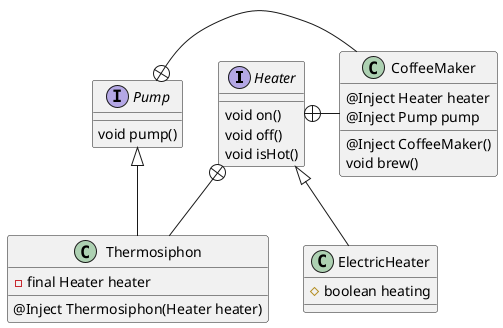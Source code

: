 @startuml

interface Heater{
    void on()
    void off()
    void isHot()
}

class ElectricHeater{
    # boolean heating
}

Heater <|-- ElectricHeater

interface Pump{
    void pump()
}

class Thermosiphon{
    - final Heater heater
    @Inject Thermosiphon(Heater heater)
}

Pump <|-- Thermosiphon
Heater +-- Thermosiphon

class CoffeeMaker{
    @Inject Heater heater
    @Inject Pump pump

    @Inject CoffeeMaker()
    void brew()
}

Pump +- CoffeeMaker
Heater +- CoffeeMaker



@enduml